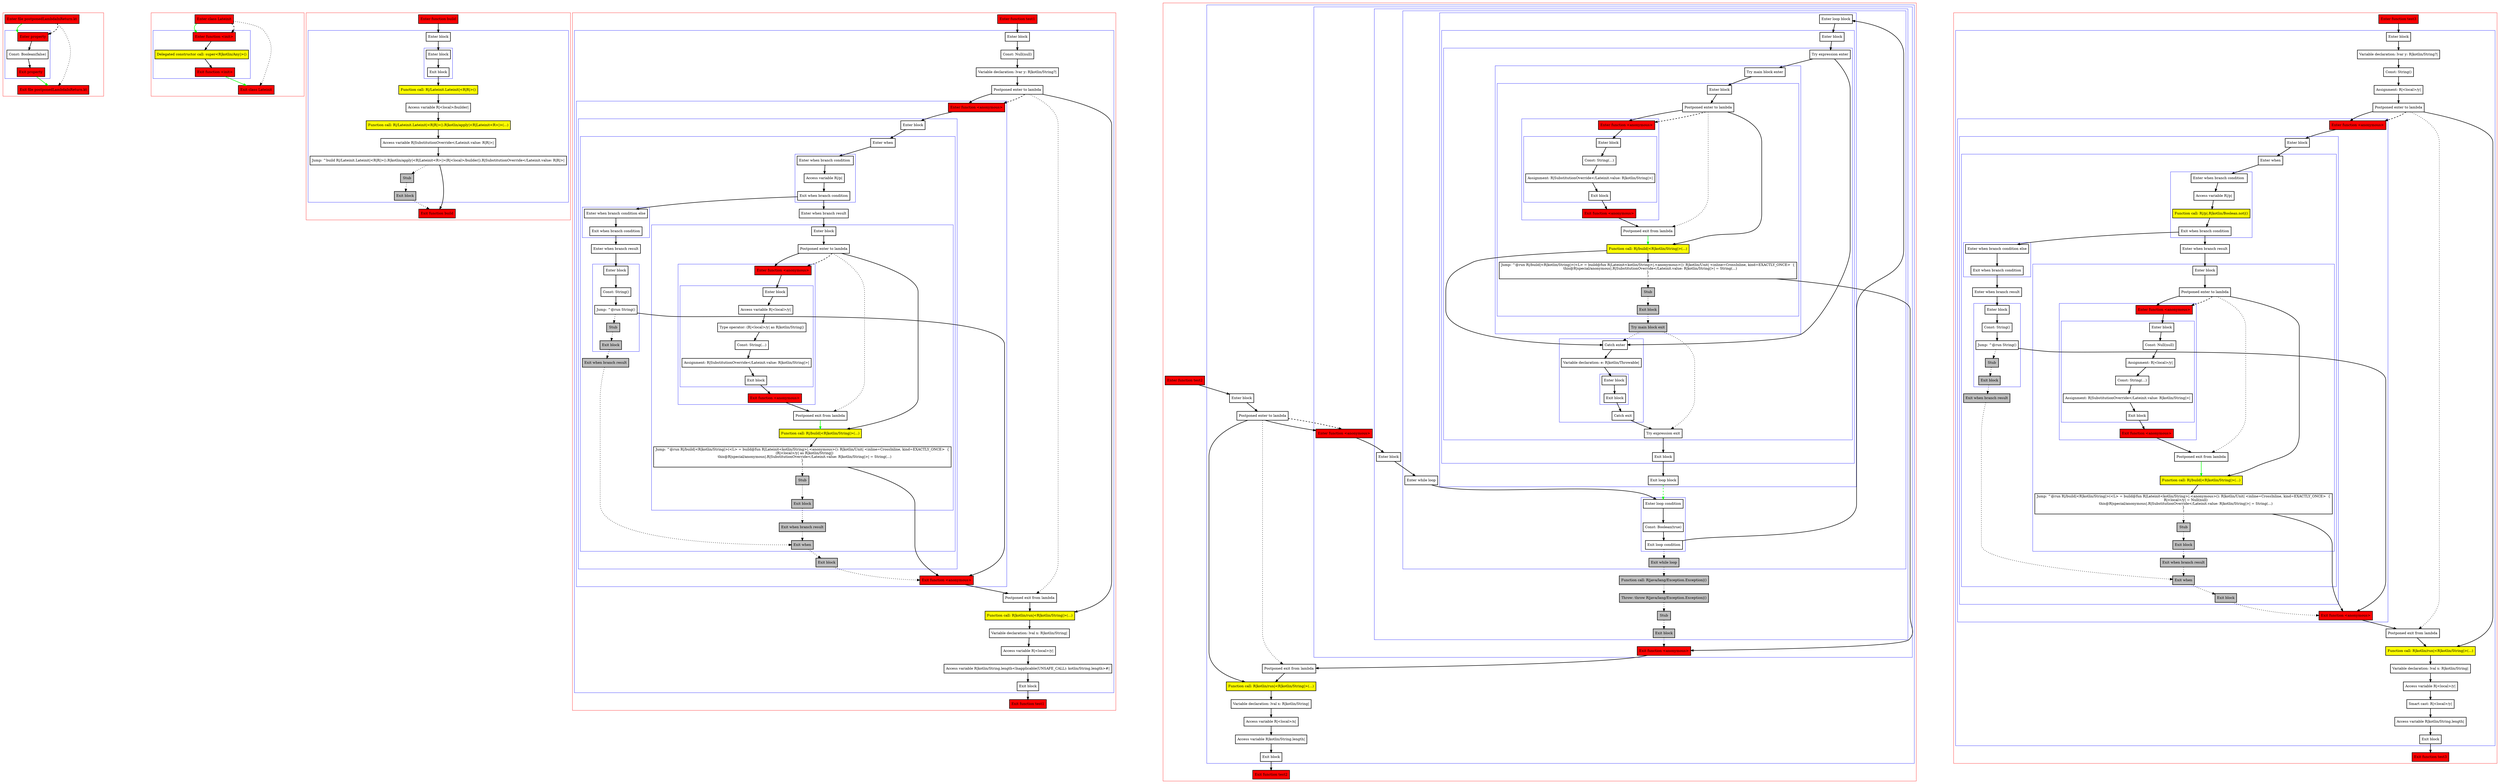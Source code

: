 digraph postponedLambdaInReturn_kt {
    graph [nodesep=3]
    node [shape=box penwidth=2]
    edge [penwidth=2]

    subgraph cluster_0 {
        color=red
        0 [label="Enter file postponedLambdaInReturn.kt" style="filled" fillcolor=red];
        subgraph cluster_1 {
            color=blue
            1 [label="Enter property" style="filled" fillcolor=red];
            2 [label="Const: Boolean(false)"];
            3 [label="Exit property" style="filled" fillcolor=red];
        }
        4 [label="Exit file postponedLambdaInReturn.kt" style="filled" fillcolor=red];
    }
    0 -> {1} [color=green];
    0 -> {4} [style=dotted];
    0 -> {1} [style=dashed];
    1 -> {2};
    2 -> {3};
    3 -> {4} [color=green];

    subgraph cluster_2 {
        color=red
        5 [label="Enter class Lateinit" style="filled" fillcolor=red];
        subgraph cluster_3 {
            color=blue
            6 [label="Enter function <init>" style="filled" fillcolor=red];
            7 [label="Delegated constructor call: super<R|kotlin/Any|>()" style="filled" fillcolor=yellow];
            8 [label="Exit function <init>" style="filled" fillcolor=red];
        }
        9 [label="Exit class Lateinit" style="filled" fillcolor=red];
    }
    5 -> {6} [color=green];
    5 -> {9} [style=dotted];
    5 -> {6} [style=dashed];
    6 -> {7};
    7 -> {8};
    8 -> {9} [color=green];

    subgraph cluster_4 {
        color=red
        10 [label="Enter function build" style="filled" fillcolor=red];
        subgraph cluster_5 {
            color=blue
            11 [label="Enter block"];
            subgraph cluster_6 {
                color=blue
                12 [label="Enter block"];
                13 [label="Exit block"];
            }
            14 [label="Function call: R|/Lateinit.Lateinit|<R|R|>()" style="filled" fillcolor=yellow];
            15 [label="Access variable R|<local>/builder|"];
            16 [label="Function call: R|/Lateinit.Lateinit|<R|R|>().R|kotlin/apply|<R|Lateinit<R>|>(...)" style="filled" fillcolor=yellow];
            17 [label="Access variable R|SubstitutionOverride</Lateinit.value: R|R|>|"];
            18 [label="Jump: ^build R|/Lateinit.Lateinit|<R|R|>().R|kotlin/apply|<R|Lateinit<R>|>(R|<local>/builder|).R|SubstitutionOverride</Lateinit.value: R|R|>|"];
            19 [label="Stub" style="filled" fillcolor=gray];
            20 [label="Exit block" style="filled" fillcolor=gray];
        }
        21 [label="Exit function build" style="filled" fillcolor=red];
    }
    10 -> {11};
    11 -> {12};
    12 -> {13};
    13 -> {14};
    14 -> {15};
    15 -> {16};
    16 -> {17};
    17 -> {18};
    18 -> {21};
    18 -> {19} [style=dotted];
    19 -> {20} [style=dotted];
    20 -> {21} [style=dotted];

    subgraph cluster_7 {
        color=red
        22 [label="Enter function test1" style="filled" fillcolor=red];
        subgraph cluster_8 {
            color=blue
            23 [label="Enter block"];
            24 [label="Const: Null(null)"];
            25 [label="Variable declaration: lvar y: R|kotlin/String?|"];
            26 [label="Postponed enter to lambda"];
            subgraph cluster_9 {
                color=blue
                27 [label="Enter function <anonymous>" style="filled" fillcolor=red];
                subgraph cluster_10 {
                    color=blue
                    28 [label="Enter block"];
                    subgraph cluster_11 {
                        color=blue
                        29 [label="Enter when"];
                        subgraph cluster_12 {
                            color=blue
                            30 [label="Enter when branch condition "];
                            31 [label="Access variable R|/p|"];
                            32 [label="Exit when branch condition"];
                        }
                        subgraph cluster_13 {
                            color=blue
                            33 [label="Enter when branch condition else"];
                            34 [label="Exit when branch condition"];
                        }
                        35 [label="Enter when branch result"];
                        subgraph cluster_14 {
                            color=blue
                            36 [label="Enter block"];
                            37 [label="Const: String()"];
                            38 [label="Jump: ^@run String()"];
                            39 [label="Stub" style="filled" fillcolor=gray];
                            40 [label="Exit block" style="filled" fillcolor=gray];
                        }
                        41 [label="Exit when branch result" style="filled" fillcolor=gray];
                        42 [label="Enter when branch result"];
                        subgraph cluster_15 {
                            color=blue
                            43 [label="Enter block"];
                            44 [label="Postponed enter to lambda"];
                            subgraph cluster_16 {
                                color=blue
                                45 [label="Enter function <anonymous>" style="filled" fillcolor=red];
                                subgraph cluster_17 {
                                    color=blue
                                    46 [label="Enter block"];
                                    47 [label="Access variable R|<local>/y|"];
                                    48 [label="Type operator: (R|<local>/y| as R|kotlin/String|)"];
                                    49 [label="Const: String(...)"];
                                    50 [label="Assignment: R|SubstitutionOverride</Lateinit.value: R|kotlin/String|>|"];
                                    51 [label="Exit block"];
                                }
                                52 [label="Exit function <anonymous>" style="filled" fillcolor=red];
                            }
                            53 [label="Postponed exit from lambda"];
                            54 [label="Function call: R|/build|<R|kotlin/String|>(...)" style="filled" fillcolor=yellow];
                            55 [label="Jump: ^@run R|/build|<R|kotlin/String|>(<L> = build@fun R|Lateinit<kotlin/String>|.<anonymous>(): R|kotlin/Unit| <inline=CrossInline, kind=EXACTLY_ONCE>  {
    (R|<local>/y| as R|kotlin/String|)
    this@R|special/anonymous|.R|SubstitutionOverride</Lateinit.value: R|kotlin/String|>| = String(...)
}
)"];
                            56 [label="Stub" style="filled" fillcolor=gray];
                            57 [label="Exit block" style="filled" fillcolor=gray];
                        }
                        58 [label="Exit when branch result" style="filled" fillcolor=gray];
                        59 [label="Exit when" style="filled" fillcolor=gray];
                    }
                    60 [label="Exit block" style="filled" fillcolor=gray];
                }
                61 [label="Exit function <anonymous>" style="filled" fillcolor=red];
            }
            62 [label="Postponed exit from lambda"];
            63 [label="Function call: R|kotlin/run|<R|kotlin/String|>(...)" style="filled" fillcolor=yellow];
            64 [label="Variable declaration: lval x: R|kotlin/String|"];
            65 [label="Access variable R|<local>/y|"];
            66 [label="Access variable R|kotlin/String.length<Inapplicable(UNSAFE_CALL): kotlin/String.length>#|"];
            67 [label="Exit block"];
        }
        68 [label="Exit function test1" style="filled" fillcolor=red];
    }
    22 -> {23};
    23 -> {24};
    24 -> {25};
    25 -> {26};
    26 -> {27 63};
    26 -> {62} [style=dotted];
    26 -> {27} [style=dashed];
    27 -> {28};
    28 -> {29};
    29 -> {30};
    30 -> {31};
    31 -> {32};
    32 -> {33 42};
    33 -> {34};
    34 -> {35};
    35 -> {36};
    36 -> {37};
    37 -> {38};
    38 -> {61};
    38 -> {39} [style=dotted];
    39 -> {40} [style=dotted];
    40 -> {41} [style=dotted];
    41 -> {59} [style=dotted];
    42 -> {43};
    43 -> {44};
    44 -> {45 54};
    44 -> {53} [style=dotted];
    44 -> {45} [style=dashed];
    45 -> {46};
    46 -> {47};
    47 -> {48};
    48 -> {49};
    49 -> {50};
    50 -> {51};
    51 -> {52};
    52 -> {53};
    53 -> {54} [color=green];
    54 -> {55};
    55 -> {61};
    55 -> {56} [style=dotted];
    56 -> {57} [style=dotted];
    57 -> {58} [style=dotted];
    58 -> {59} [style=dotted];
    59 -> {60} [style=dotted];
    60 -> {61} [style=dotted];
    61 -> {62};
    62 -> {63};
    63 -> {64};
    64 -> {65};
    65 -> {66};
    66 -> {67};
    67 -> {68};

    subgraph cluster_18 {
        color=red
        69 [label="Enter function test2" style="filled" fillcolor=red];
        subgraph cluster_19 {
            color=blue
            70 [label="Enter block"];
            71 [label="Postponed enter to lambda"];
            subgraph cluster_20 {
                color=blue
                72 [label="Enter function <anonymous>" style="filled" fillcolor=red];
                subgraph cluster_21 {
                    color=blue
                    73 [label="Enter block"];
                    subgraph cluster_22 {
                        color=blue
                        74 [label="Enter while loop"];
                        subgraph cluster_23 {
                            color=blue
                            75 [label="Enter loop condition"];
                            76 [label="Const: Boolean(true)"];
                            77 [label="Exit loop condition"];
                        }
                        subgraph cluster_24 {
                            color=blue
                            78 [label="Enter loop block"];
                            subgraph cluster_25 {
                                color=blue
                                79 [label="Enter block"];
                                subgraph cluster_26 {
                                    color=blue
                                    80 [label="Try expression enter"];
                                    subgraph cluster_27 {
                                        color=blue
                                        81 [label="Try main block enter"];
                                        subgraph cluster_28 {
                                            color=blue
                                            82 [label="Enter block"];
                                            83 [label="Postponed enter to lambda"];
                                            subgraph cluster_29 {
                                                color=blue
                                                84 [label="Enter function <anonymous>" style="filled" fillcolor=red];
                                                subgraph cluster_30 {
                                                    color=blue
                                                    85 [label="Enter block"];
                                                    86 [label="Const: String(...)"];
                                                    87 [label="Assignment: R|SubstitutionOverride</Lateinit.value: R|kotlin/String|>|"];
                                                    88 [label="Exit block"];
                                                }
                                                89 [label="Exit function <anonymous>" style="filled" fillcolor=red];
                                            }
                                            90 [label="Postponed exit from lambda"];
                                            91 [label="Function call: R|/build|<R|kotlin/String|>(...)" style="filled" fillcolor=yellow];
                                            92 [label="Jump: ^@run R|/build|<R|kotlin/String|>(<L> = build@fun R|Lateinit<kotlin/String>|.<anonymous>(): R|kotlin/Unit| <inline=CrossInline, kind=EXACTLY_ONCE>  {
    this@R|special/anonymous|.R|SubstitutionOverride</Lateinit.value: R|kotlin/String|>| = String(...)
}
)"];
                                            93 [label="Stub" style="filled" fillcolor=gray];
                                            94 [label="Exit block" style="filled" fillcolor=gray];
                                        }
                                        95 [label="Try main block exit" style="filled" fillcolor=gray];
                                    }
                                    subgraph cluster_31 {
                                        color=blue
                                        96 [label="Catch enter"];
                                        97 [label="Variable declaration: e: R|kotlin/Throwable|"];
                                        subgraph cluster_32 {
                                            color=blue
                                            98 [label="Enter block"];
                                            99 [label="Exit block"];
                                        }
                                        100 [label="Catch exit"];
                                    }
                                    101 [label="Try expression exit"];
                                }
                                102 [label="Exit block"];
                            }
                            103 [label="Exit loop block"];
                        }
                        104 [label="Exit while loop" style="filled" fillcolor=gray];
                    }
                    105 [label="Function call: R|java/lang/Exception.Exception|()" style="filled" fillcolor=gray];
                    106 [label="Throw: throw R|java/lang/Exception.Exception|()" style="filled" fillcolor=gray];
                    107 [label="Stub" style="filled" fillcolor=gray];
                    108 [label="Exit block" style="filled" fillcolor=gray];
                }
                109 [label="Exit function <anonymous>" style="filled" fillcolor=red];
            }
            110 [label="Postponed exit from lambda"];
            111 [label="Function call: R|kotlin/run|<R|kotlin/String|>(...)" style="filled" fillcolor=yellow];
            112 [label="Variable declaration: lval x: R|kotlin/String|"];
            113 [label="Access variable R|<local>/x|"];
            114 [label="Access variable R|kotlin/String.length|"];
            115 [label="Exit block"];
        }
        116 [label="Exit function test2" style="filled" fillcolor=red];
    }
    69 -> {70};
    70 -> {71};
    71 -> {72 111};
    71 -> {110} [style=dotted];
    71 -> {72} [style=dashed];
    72 -> {73};
    73 -> {74};
    74 -> {75};
    75 -> {76};
    76 -> {77};
    77 -> {78};
    77 -> {104} [style=dotted];
    78 -> {79};
    79 -> {80};
    80 -> {81 96};
    81 -> {82};
    82 -> {83};
    83 -> {84 91};
    83 -> {90} [style=dotted];
    83 -> {84} [style=dashed];
    84 -> {85};
    85 -> {86};
    86 -> {87};
    87 -> {88};
    88 -> {89};
    89 -> {90};
    90 -> {91} [color=green];
    91 -> {92 96};
    92 -> {109};
    92 -> {93} [style=dotted];
    93 -> {94} [style=dotted];
    94 -> {95} [style=dotted];
    95 -> {96 101} [style=dotted];
    96 -> {97};
    97 -> {98};
    98 -> {99};
    99 -> {100};
    100 -> {101};
    101 -> {102};
    102 -> {103};
    103 -> {75} [color=green style=dashed];
    104 -> {105} [style=dotted];
    105 -> {106} [style=dotted];
    106 -> {107} [style=dotted];
    107 -> {108} [style=dotted];
    108 -> {109} [style=dotted];
    109 -> {110};
    110 -> {111};
    111 -> {112};
    112 -> {113};
    113 -> {114};
    114 -> {115};
    115 -> {116};

    subgraph cluster_33 {
        color=red
        117 [label="Enter function test3" style="filled" fillcolor=red];
        subgraph cluster_34 {
            color=blue
            118 [label="Enter block"];
            119 [label="Variable declaration: lvar y: R|kotlin/String?|"];
            120 [label="Const: String()"];
            121 [label="Assignment: R|<local>/y|"];
            122 [label="Postponed enter to lambda"];
            subgraph cluster_35 {
                color=blue
                123 [label="Enter function <anonymous>" style="filled" fillcolor=red];
                subgraph cluster_36 {
                    color=blue
                    124 [label="Enter block"];
                    subgraph cluster_37 {
                        color=blue
                        125 [label="Enter when"];
                        subgraph cluster_38 {
                            color=blue
                            126 [label="Enter when branch condition "];
                            127 [label="Access variable R|/p|"];
                            128 [label="Function call: R|/p|.R|kotlin/Boolean.not|()" style="filled" fillcolor=yellow];
                            129 [label="Exit when branch condition"];
                        }
                        subgraph cluster_39 {
                            color=blue
                            130 [label="Enter when branch condition else"];
                            131 [label="Exit when branch condition"];
                        }
                        132 [label="Enter when branch result"];
                        subgraph cluster_40 {
                            color=blue
                            133 [label="Enter block"];
                            134 [label="Const: String()"];
                            135 [label="Jump: ^@run String()"];
                            136 [label="Stub" style="filled" fillcolor=gray];
                            137 [label="Exit block" style="filled" fillcolor=gray];
                        }
                        138 [label="Exit when branch result" style="filled" fillcolor=gray];
                        139 [label="Enter when branch result"];
                        subgraph cluster_41 {
                            color=blue
                            140 [label="Enter block"];
                            141 [label="Postponed enter to lambda"];
                            subgraph cluster_42 {
                                color=blue
                                142 [label="Enter function <anonymous>" style="filled" fillcolor=red];
                                subgraph cluster_43 {
                                    color=blue
                                    143 [label="Enter block"];
                                    144 [label="Const: Null(null)"];
                                    145 [label="Assignment: R|<local>/y|"];
                                    146 [label="Const: String(...)"];
                                    147 [label="Assignment: R|SubstitutionOverride</Lateinit.value: R|kotlin/String|>|"];
                                    148 [label="Exit block"];
                                }
                                149 [label="Exit function <anonymous>" style="filled" fillcolor=red];
                            }
                            150 [label="Postponed exit from lambda"];
                            151 [label="Function call: R|/build|<R|kotlin/String|>(...)" style="filled" fillcolor=yellow];
                            152 [label="Jump: ^@run R|/build|<R|kotlin/String|>(<L> = build@fun R|Lateinit<kotlin/String>|.<anonymous>(): R|kotlin/Unit| <inline=CrossInline, kind=EXACTLY_ONCE>  {
    R|<local>/y| = Null(null)
    this@R|special/anonymous|.R|SubstitutionOverride</Lateinit.value: R|kotlin/String|>| = String(...)
}
)"];
                            153 [label="Stub" style="filled" fillcolor=gray];
                            154 [label="Exit block" style="filled" fillcolor=gray];
                        }
                        155 [label="Exit when branch result" style="filled" fillcolor=gray];
                        156 [label="Exit when" style="filled" fillcolor=gray];
                    }
                    157 [label="Exit block" style="filled" fillcolor=gray];
                }
                158 [label="Exit function <anonymous>" style="filled" fillcolor=red];
            }
            159 [label="Postponed exit from lambda"];
            160 [label="Function call: R|kotlin/run|<R|kotlin/String|>(...)" style="filled" fillcolor=yellow];
            161 [label="Variable declaration: lval x: R|kotlin/String|"];
            162 [label="Access variable R|<local>/y|"];
            163 [label="Smart cast: R|<local>/y|"];
            164 [label="Access variable R|kotlin/String.length|"];
            165 [label="Exit block"];
        }
        166 [label="Exit function test3" style="filled" fillcolor=red];
    }
    117 -> {118};
    118 -> {119};
    119 -> {120};
    120 -> {121};
    121 -> {122};
    122 -> {123 160};
    122 -> {159} [style=dotted];
    122 -> {123} [style=dashed];
    123 -> {124};
    124 -> {125};
    125 -> {126};
    126 -> {127};
    127 -> {128};
    128 -> {129};
    129 -> {130 139};
    130 -> {131};
    131 -> {132};
    132 -> {133};
    133 -> {134};
    134 -> {135};
    135 -> {158};
    135 -> {136} [style=dotted];
    136 -> {137} [style=dotted];
    137 -> {138} [style=dotted];
    138 -> {156} [style=dotted];
    139 -> {140};
    140 -> {141};
    141 -> {142 151};
    141 -> {150} [style=dotted];
    141 -> {142} [style=dashed];
    142 -> {143};
    143 -> {144};
    144 -> {145};
    145 -> {146};
    146 -> {147};
    147 -> {148};
    148 -> {149};
    149 -> {150};
    150 -> {151} [color=green];
    151 -> {152};
    152 -> {158};
    152 -> {153} [style=dotted];
    153 -> {154} [style=dotted];
    154 -> {155} [style=dotted];
    155 -> {156} [style=dotted];
    156 -> {157} [style=dotted];
    157 -> {158} [style=dotted];
    158 -> {159};
    159 -> {160};
    160 -> {161};
    161 -> {162};
    162 -> {163};
    163 -> {164};
    164 -> {165};
    165 -> {166};

}
